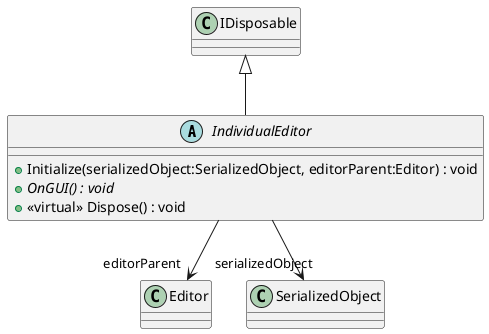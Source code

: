 @startuml
abstract class IndividualEditor {
    + Initialize(serializedObject:SerializedObject, editorParent:Editor) : void
    + {abstract} OnGUI() : void
    + <<virtual>> Dispose() : void
}
IDisposable <|-- IndividualEditor
IndividualEditor --> "editorParent" Editor
IndividualEditor --> "serializedObject" SerializedObject
@enduml
